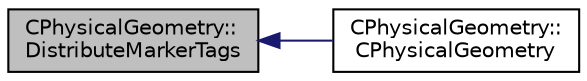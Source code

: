 digraph "CPhysicalGeometry::DistributeMarkerTags"
{
  edge [fontname="Helvetica",fontsize="10",labelfontname="Helvetica",labelfontsize="10"];
  node [fontname="Helvetica",fontsize="10",shape=record];
  rankdir="LR";
  Node496 [label="CPhysicalGeometry::\lDistributeMarkerTags",height=0.2,width=0.4,color="black", fillcolor="grey75", style="filled", fontcolor="black"];
  Node496 -> Node497 [dir="back",color="midnightblue",fontsize="10",style="solid",fontname="Helvetica"];
  Node497 [label="CPhysicalGeometry::\lCPhysicalGeometry",height=0.2,width=0.4,color="black", fillcolor="white", style="filled",URL="$class_c_physical_geometry.html#addad3f466423ba9243a396763d442f9a",tooltip="Accepts a geometry container holding a linearly partitioned grid with coloring performed by ParMETIS..."];
}
